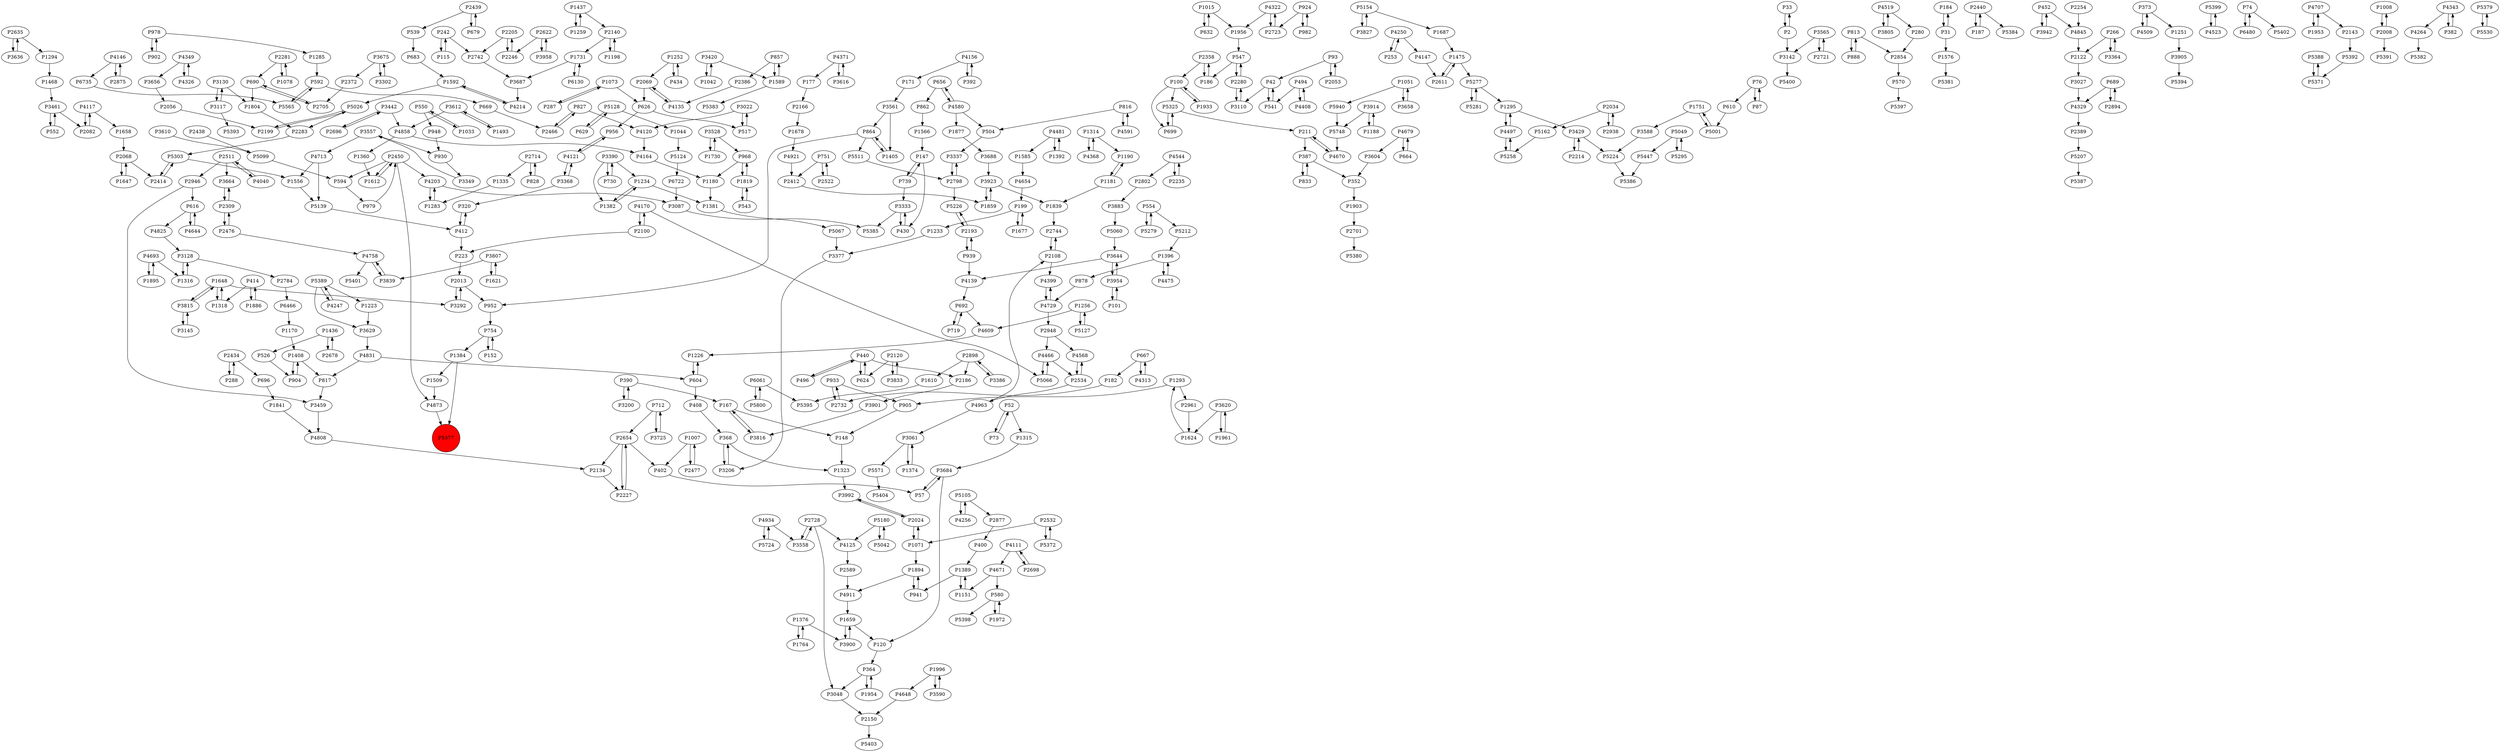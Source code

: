 digraph {
	P1190 -> P1181
	P2948 -> P4568
	P4135 -> P2069
	P2728 -> P3558
	P1256 -> P5127
	P1315 -> P3684
	P5325 -> P699
	P2358 -> P100
	P816 -> P4591
	P1687 -> P1475
	P5303 -> P1556
	P2802 -> P3883
	P2696 -> P3442
	P1007 -> P2477
	P604 -> P408
	P2108 -> P2744
	P3664 -> P2309
	P982 -> P924
	P3992 -> P2024
	P2961 -> P1624
	P3130 -> P1804
	P2450 -> P4873
	P5224 -> P5386
	P504 -> P3337
	P3958 -> P2622
	P554 -> P5279
	P939 -> P2193
	P242 -> P2742
	P816 -> P504
	P4408 -> P494
	P3117 -> P3130
	P1007 -> P402
	P167 -> P148
	P1895 -> P4693
	P5042 -> P5180
	P2450 -> P4203
	P3612 -> P4858
	P3620 -> P1624
	P1376 -> P1764
	P242 -> P115
	P33 -> P2
	P4399 -> P4729
	P2654 -> P2134
	P1436 -> P526
	P1819 -> P543
	P592 -> P5565
	P6061 -> P5395
	P1804 -> P2283
	P2728 -> P4125
	P1234 -> P1381
	P4873 -> P5377
	P4825 -> P3128
	P2534 -> P4963
	P3900 -> P1659
	P2134 -> P2227
	P4729 -> P4399
	P52 -> P1315
	P4349 -> P3656
	P5154 -> P1687
	P4544 -> P2802
	P364 -> P1954
	P667 -> P182
	P2108 -> P4399
	P2477 -> P1007
	P3302 -> P3675
	P2854 -> P570
	P253 -> P4250
	P3883 -> P5060
	P4481 -> P1392
	P3333 -> P430
	P5128 -> P1044
	P3461 -> P552
	P368 -> P1323
	P4519 -> P3805
	P754 -> P1384
	P184 -> P31
	P1384 -> P1509
	P2440 -> P187
	P1731 -> P6130
	P656 -> P862
	P1389 -> P1151
	P2227 -> P2654
	P2439 -> P539
	P3616 -> P4371
	P5139 -> P412
	P408 -> P368
	P1678 -> P4921
	P626 -> P517
	P4371 -> P3616
	P2705 -> P690
	P42 -> P541
	P452 -> P3942
	P1251 -> P3905
	P5399 -> P4523
	P739 -> P147
	P5049 -> P5295
	P42 -> P3110
	P1877 -> P3688
	P712 -> P2654
	P827 -> P2466
	P440 -> P496
	P3022 -> P4120
	P689 -> P4329
	P4125 -> P2589
	P1437 -> P2140
	P288 -> P2434
	P2784 -> P6466
	P3620 -> P1961
	P827 -> P4120
	P696 -> P1841
	P1044 -> P5124
	P5060 -> P3644
	P414 -> P1318
	P5748 -> P4670
	P616 -> P4644
	P580 -> P5398
	P3914 -> P1188
	P1493 -> P3612
	P1731 -> P3687
	P4117 -> P2082
	P4349 -> P4326
	P2532 -> P5372
	P4845 -> P2122
	P1374 -> P3061
	P1188 -> P3914
	P4120 -> P4164
	P1612 -> P2450
	P5258 -> P4497
	P930 -> P3349
	P4203 -> P3087
	P1658 -> P2068
	P74 -> P6480
	P739 -> P3333
	P1295 -> P4497
	P547 -> P2280
	P412 -> P223
	P4654 -> P199
	P979 -> P2450
	P2440 -> P5384
	P3644 -> P3954
	P4203 -> P1283
	P1283 -> P4203
	P5162 -> P5258
	P862 -> P1566
	P2120 -> P624
	P864 -> P5511
	P2511 -> P3664
	P888 -> P813
	P1592 -> P4214
	P3942 -> P452
	P2511 -> P4040
	P5388 -> P5371
	P3923 -> P1859
	P1071 -> P1894
	P4256 -> P5105
	P5180 -> P5042
	P1509 -> P4873
	P1360 -> P1612
	P689 -> P2894
	P864 -> P952
	P4648 -> P2150
	P390 -> P167
	P3130 -> P3117
	P1042 -> P3420
	P3557 -> P930
	P1956 -> P547
	P592 -> P669
	P100 -> P1933
	P4509 -> P373
	P952 -> P754
	P626 -> P956
	P5026 -> P2199
	P387 -> P352
	P5226 -> P2193
	P1764 -> P1376
	P5447 -> P5386
	P352 -> P1903
	P2280 -> P547
	P3442 -> P4858
	P2450 -> P594
	P1259 -> P1437
	P4693 -> P1316
	P2635 -> P3636
	P4644 -> P616
	P101 -> P3954
	P4544 -> P2235
	P4147 -> P2611
	P187 -> P2440
	P2 -> P33
	P412 -> P320
	P1648 -> P3292
	P52 -> P73
	P543 -> P1819
	P857 -> P1589
	P3110 -> P2280
	P3684 -> P120
	P1335 -> P1283
	P3588 -> P5224
	P6130 -> P1731
	P4139 -> P692
	P604 -> P1226
	P904 -> P1408
	P3688 -> P3923
	P6722 -> P3087
	P1015 -> P632
	P968 -> P1180
	P1051 -> P3658
	P1659 -> P3900
	P5511 -> P2798
	P4497 -> P1295
	P1381 -> P5067
	P3061 -> P5571
	P2150 -> P5403
	P4466 -> P5066
	P1223 -> P3629
	P541 -> P42
	P387 -> P833
	P1751 -> P3588
	P1008 -> P2008
	P1933 -> P100
	P5372 -> P2532
	P2205 -> P2246
	P5067 -> P3377
	P4170 -> P2100
	P1589 -> P5383
	P3420 -> P1042
	P4831 -> P604
	P1234 -> P1382
	P3528 -> P1730
	P2122 -> P3027
	P4713 -> P1556
	P4568 -> P2534
	P1295 -> P3429
	P1953 -> P4707
	P2875 -> P4146
	P4831 -> P817
	P4693 -> P1895
	P4963 -> P2108
	P2898 -> P1610
	P2466 -> P827
	P2069 -> P626
	P4371 -> P177
	P5066 -> P4466
	P2946 -> P616
	P902 -> P978
	P1382 -> P1234
	P2412 -> P1859
	P4858 -> P1360
	P667 -> P4313
	P87 -> P76
	P3805 -> P4519
	P4326 -> P4349
	P2622 -> P2246
	P4313 -> P667
	P570 -> P5397
	P1610 -> P5395
	P6735 -> P5565
	P1903 -> P2701
	P5371 -> P5388
	P2898 -> P2186
	P1405 -> P864
	P2701 -> P5380
	P669 -> P2466
	P3839 -> P4758
	P5800 -> P6061
	P580 -> P1972
	P4214 -> P1592
	P1436 -> P2678
	P1252 -> P434
	P712 -> P3725
	P390 -> P3200
	P1576 -> P5381
	P2898 -> P3386
	P2140 -> P1198
	P2622 -> P3958
	P4481 -> P1585
	P4591 -> P816
	P5281 -> P5277
	P3807 -> P1621
	P1886 -> P414
	P1659 -> P120
	P1566 -> P147
	P1384 -> P5377
	P440 -> P624
	P5392 -> P5371
	P5105 -> P2877
	P171 -> P3561
	P730 -> P3390
	P4858 -> P4164
	P186 -> P2358
	P3658 -> P1051
	P177 -> P2166
	P3612 -> P1493
	P57 -> P3684
	P1256 -> P4609
	P2611 -> P1475
	P5389 -> P1223
	P4343 -> P4264
	P3333 -> P5385
	P6061 -> P5800
	P5277 -> P5281
	P610 -> P5001
	P4679 -> P664
	P1859 -> P3923
	P5379 -> P5530
	P382 -> P4343
	P392 -> P4156
	P624 -> P440
	P2246 -> P2205
	P550 -> P948
	P924 -> P2723
	P5724 -> P4934
	P3610 -> P5099
	P2389 -> P5207
	P3684 -> P57
	P5325 -> P211
	P5154 -> P3827
	P3200 -> P390
	P3087 -> P5385
	P4475 -> P1396
	P2635 -> P1294
	P1396 -> P878
	P2589 -> P4911
	P2714 -> P1335
	P4322 -> P2723
	P3386 -> P2898
	P2214 -> P3429
	P2438 -> P5099
	P100 -> P699
	P2532 -> P1071
	P552 -> P3461
	P1751 -> P5001
	P3816 -> P167
	P2654 -> P2227
	P3604 -> P352
	P939 -> P4139
	P2283 -> P5303
	P692 -> P719
	P2013 -> P3292
	P3815 -> P3145
	P3954 -> P3644
	P1894 -> P4911
	P3442 -> P2696
	P3117 -> P5393
	P373 -> P1251
	P5277 -> P1295
	P147 -> P739
	P3833 -> P2120
	P2013 -> P952
	P4164 -> P1180
	P4040 -> P2511
	P5049 -> P5447
	P3390 -> P730
	P616 -> P4825
	P2450 -> P1612
	P1314 -> P1190
	P199 -> P1677
	P2714 -> P828
	P2100 -> P4170
	P4934 -> P5724
	P4758 -> P5401
	P857 -> P2386
	P948 -> P930
	P4707 -> P1953
	P74 -> P5402
	P1051 -> P5940
	P1180 -> P1381
	P1318 -> P1648
	P2511 -> P2946
	P93 -> P42
	P2034 -> P2938
	P2199 -> P5026
	P3048 -> P2150
	P400 -> P1389
	P1294 -> P1468
	P1437 -> P1259
	P1252 -> P2069
	P3368 -> P320
	P3914 -> P5748
	P5295 -> P5049
	P3815 -> P1648
	P1647 -> P2068
	P414 -> P1886
	P2053 -> P93
	P1015 -> P1956
	P5571 -> P5404
	P4146 -> P2875
	P2386 -> P4135
	P434 -> P1252
	P1556 -> P5139
	P3145 -> P3815
	P5127 -> P1256
	P813 -> P2854
	P817 -> P3459
	P5212 -> P1396
	P864 -> P1405
	P148 -> P1323
	P100 -> P5325
	P2281 -> P1078
	P2372 -> P2705
	P4911 -> P1659
	P3022 -> P517
	P1996 -> P4648
	P905 -> P148
	P4247 -> P5389
	P2439 -> P679
	P1170 -> P1408
	P3565 -> P2721
	P933 -> P2732
	P2024 -> P3992
	P3954 -> P101
	P496 -> P440
	P2938 -> P2034
	P2522 -> P751
	P2193 -> P939
	P3725 -> P712
	P2056 -> P2199
	P1648 -> P1318
	P494 -> P541
	P2254 -> P4845
	P3128 -> P1316
	P1293 -> P2961
	P4580 -> P656
	P76 -> P87
	P1677 -> P199
	P6466 -> P1170
	P1996 -> P3590
	P3557 -> P4713
	P554 -> P5212
	P320 -> P412
	P402 -> P57
	P629 -> P5128
	P690 -> P1804
	P3420 -> P1589
	P2742 -> P3687
	P4111 -> P2698
	P2534 -> P4568
	P1226 -> P604
	P4921 -> P2412
	P2309 -> P3664
	P3337 -> P2798
	P683 -> P1592
	P1408 -> P904
	P3528 -> P968
	P5026 -> P2283
	P2280 -> P3110
	P6480 -> P74
	P199 -> P1233
	P2744 -> P2108
	P1293 -> P905
	P1198 -> P2140
	P2166 -> P1678
	P2034 -> P5162
	P430 -> P3333
	P2698 -> P4111
	P4580 -> P504
	P526 -> P904
	P494 -> P4408
	P31 -> P1576
	P3905 -> P5394
	P2798 -> P5226
	P5303 -> P2414
	P978 -> P902
	P2309 -> P2476
	P1181 -> P1190
	P152 -> P754
	P2476 -> P4758
	P3377 -> P3206
	P978 -> P1285
	P2205 -> P2742
	P4250 -> P4147
	P3675 -> P3302
	P1475 -> P2611
	P287 -> P1073
	P3558 -> P2728
	P2024 -> P1071
	P1033 -> P550
	P3459 -> P4808
	P2358 -> P186
	P4707 -> P2143
	P5124 -> P6722
	P452 -> P4845
	P5105 -> P4256
	P924 -> P982
	P4117 -> P1658
	P878 -> P4729
	P2082 -> P4117
	P211 -> P387
	P3687 -> P4214
	P5207 -> P5387
	P4170 -> P5066
	P3429 -> P5224
	P3565 -> P3142
	P2948 -> P4466
	P2877 -> P400
	P4963 -> P3061
	P656 -> P4580
	P751 -> P2412
	P1073 -> P287
	P1624 -> P1293
	P3429 -> P2214
	P4156 -> P392
	P76 -> P610
	P2008 -> P5391
	P5279 -> P554
	P167 -> P3816
	P3827 -> P5154
	P3561 -> P1405
	P3923 -> P1839
	P4580 -> P1877
	P4322 -> P1956
	P751 -> P2522
	P4934 -> P3558
	P5565 -> P592
	P4368 -> P1314
	P1408 -> P817
	P3636 -> P2635
	P2068 -> P2414
	P1396 -> P4475
	P3061 -> P1374
	P692 -> P4609
	P1585 -> P4654
	P3901 -> P3816
	P3644 -> P4139
	P4679 -> P3604
	P4808 -> P2134
	P2894 -> P689
	P1589 -> P857
	P5389 -> P4247
	P3675 -> P2372
	P813 -> P888
	P2008 -> P1008
	P2476 -> P2309
	P690 -> P2705
	P1233 -> P3377
	P2723 -> P4322
	P4466 -> P2534
	P5389 -> P3629
	P4519 -> P280
	P3349 -> P3557
	P539 -> P683
	P2414 -> P5303
	P1314 -> P4368
	P1592 -> P5026
	P833 -> P387
	P1323 -> P3992
	P5180 -> P4125
	P3590 -> P1996
	P2100 -> P223
	P4329 -> P2389
	P3368 -> P4121
	P2721 -> P3565
	P1841 -> P4808
	P1648 -> P3815
	P1392 -> P4481
	P2732 -> P933
	P754 -> P152
	P2678 -> P1436
	P3461 -> P2082
	P4121 -> P3368
	P4121 -> P956
	P1954 -> P364
	P3206 -> P368
	P1475 -> P5277
	P547 -> P186
	P1730 -> P3528
	P1151 -> P1389
	P1316 -> P3128
	P266 -> P3364
	P73 -> P52
	P1071 -> P2024
	P2193 -> P5226
	P3142 -> P5400
	P3128 -> P2784
	P4111 -> P4671
	P4671 -> P580
	P699 -> P5325
	P2068 -> P1647
	P3629 -> P4831
	P2798 -> P3337
	P968 -> P1819
	P4264 -> P5382
	P3027 -> P4329
	P120 -> P364
	P4250 -> P253
	P1894 -> P941
	P3292 -> P2013
	P364 -> P3048
	P31 -> P184
	P550 -> P1033
	P933 -> P905
	P266 -> P2122
	P4609 -> P1226
	P1839 -> P2744
	P2434 -> P696
	P182 -> P2732
	P3390 -> P1234
	P594 -> P979
	P147 -> P430
	P719 -> P692
	P3561 -> P864
	P5128 -> P629
	P2120 -> P3833
	P2434 -> P288
	P115 -> P242
	P5001 -> P1751
	P5530 -> P5379
	P2654 -> P402
	P4343 -> P382
	P2946 -> P3459
	P828 -> P2714
	P2235 -> P4544
	P4713 -> P5139
	P1961 -> P3620
	P4523 -> P5399
	P280 -> P2854
	P1181 -> P1839
	P4497 -> P5258
	P517 -> P3022
	P4156 -> P171
	P2140 -> P1731
	P679 -> P2439
	P3390 -> P1382
	P1389 -> P941
	P4729 -> P2948
	P2728 -> P3048
	P440 -> P2186
	P956 -> P4121
	P3656 -> P2056
	P5099 -> P594
	P4670 -> P211
	P3364 -> P266
	P2186 -> P3901
	P1078 -> P2281
	P368 -> P3206
	P2069 -> P4135
	P1468 -> P3461
	P1972 -> P580
	P1819 -> P968
	P1285 -> P592
	P664 -> P4679
	P1621 -> P3807
	P1376 -> P3900
	P2 -> P3142
	P4671 -> P1151
	P4146 -> P6735
	P4758 -> P3839
	P223 -> P2013
	P2281 -> P690
	P93 -> P2053
	P373 -> P4509
	P941 -> P1894
	P1073 -> P626
	P2143 -> P5392
	P211 -> P4670
	P632 -> P1015
	P5940 -> P5748
	P3807 -> P3839
	P5377 [shape=circle]
	P5377 [style=filled]
	P5377 [fillcolor=red]
}